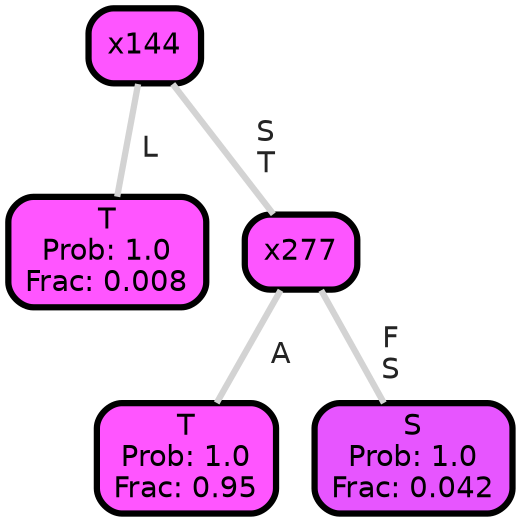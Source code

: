 graph Tree {
node [shape=box, style="filled, rounded",color="black",penwidth="3",fontcolor="black",                 fontname=helvetica] ;
graph [ranksep="0 equally", splines=straight,                 bgcolor=transparent, dpi=200] ;
edge [fontname=helvetica, fontweight=bold,fontcolor=grey14,color=lightgray] ;
0 [label="T
Prob: 1.0
Frac: 0.008", fillcolor="#ff55ff"] ;
1 [label="x144", fillcolor="#fe55ff"] ;
2 [label="T
Prob: 1.0
Frac: 0.95", fillcolor="#ff55ff"] ;
3 [label="x277", fillcolor="#fd55ff"] ;
4 [label="S
Prob: 1.0
Frac: 0.042", fillcolor="#e755ff"] ;
1 -- 0 [label=" L",penwidth=3] ;
1 -- 3 [label=" S\n T",penwidth=3] ;
3 -- 2 [label=" A",penwidth=3] ;
3 -- 4 [label=" F\n S",penwidth=3] ;
{rank = same;}}